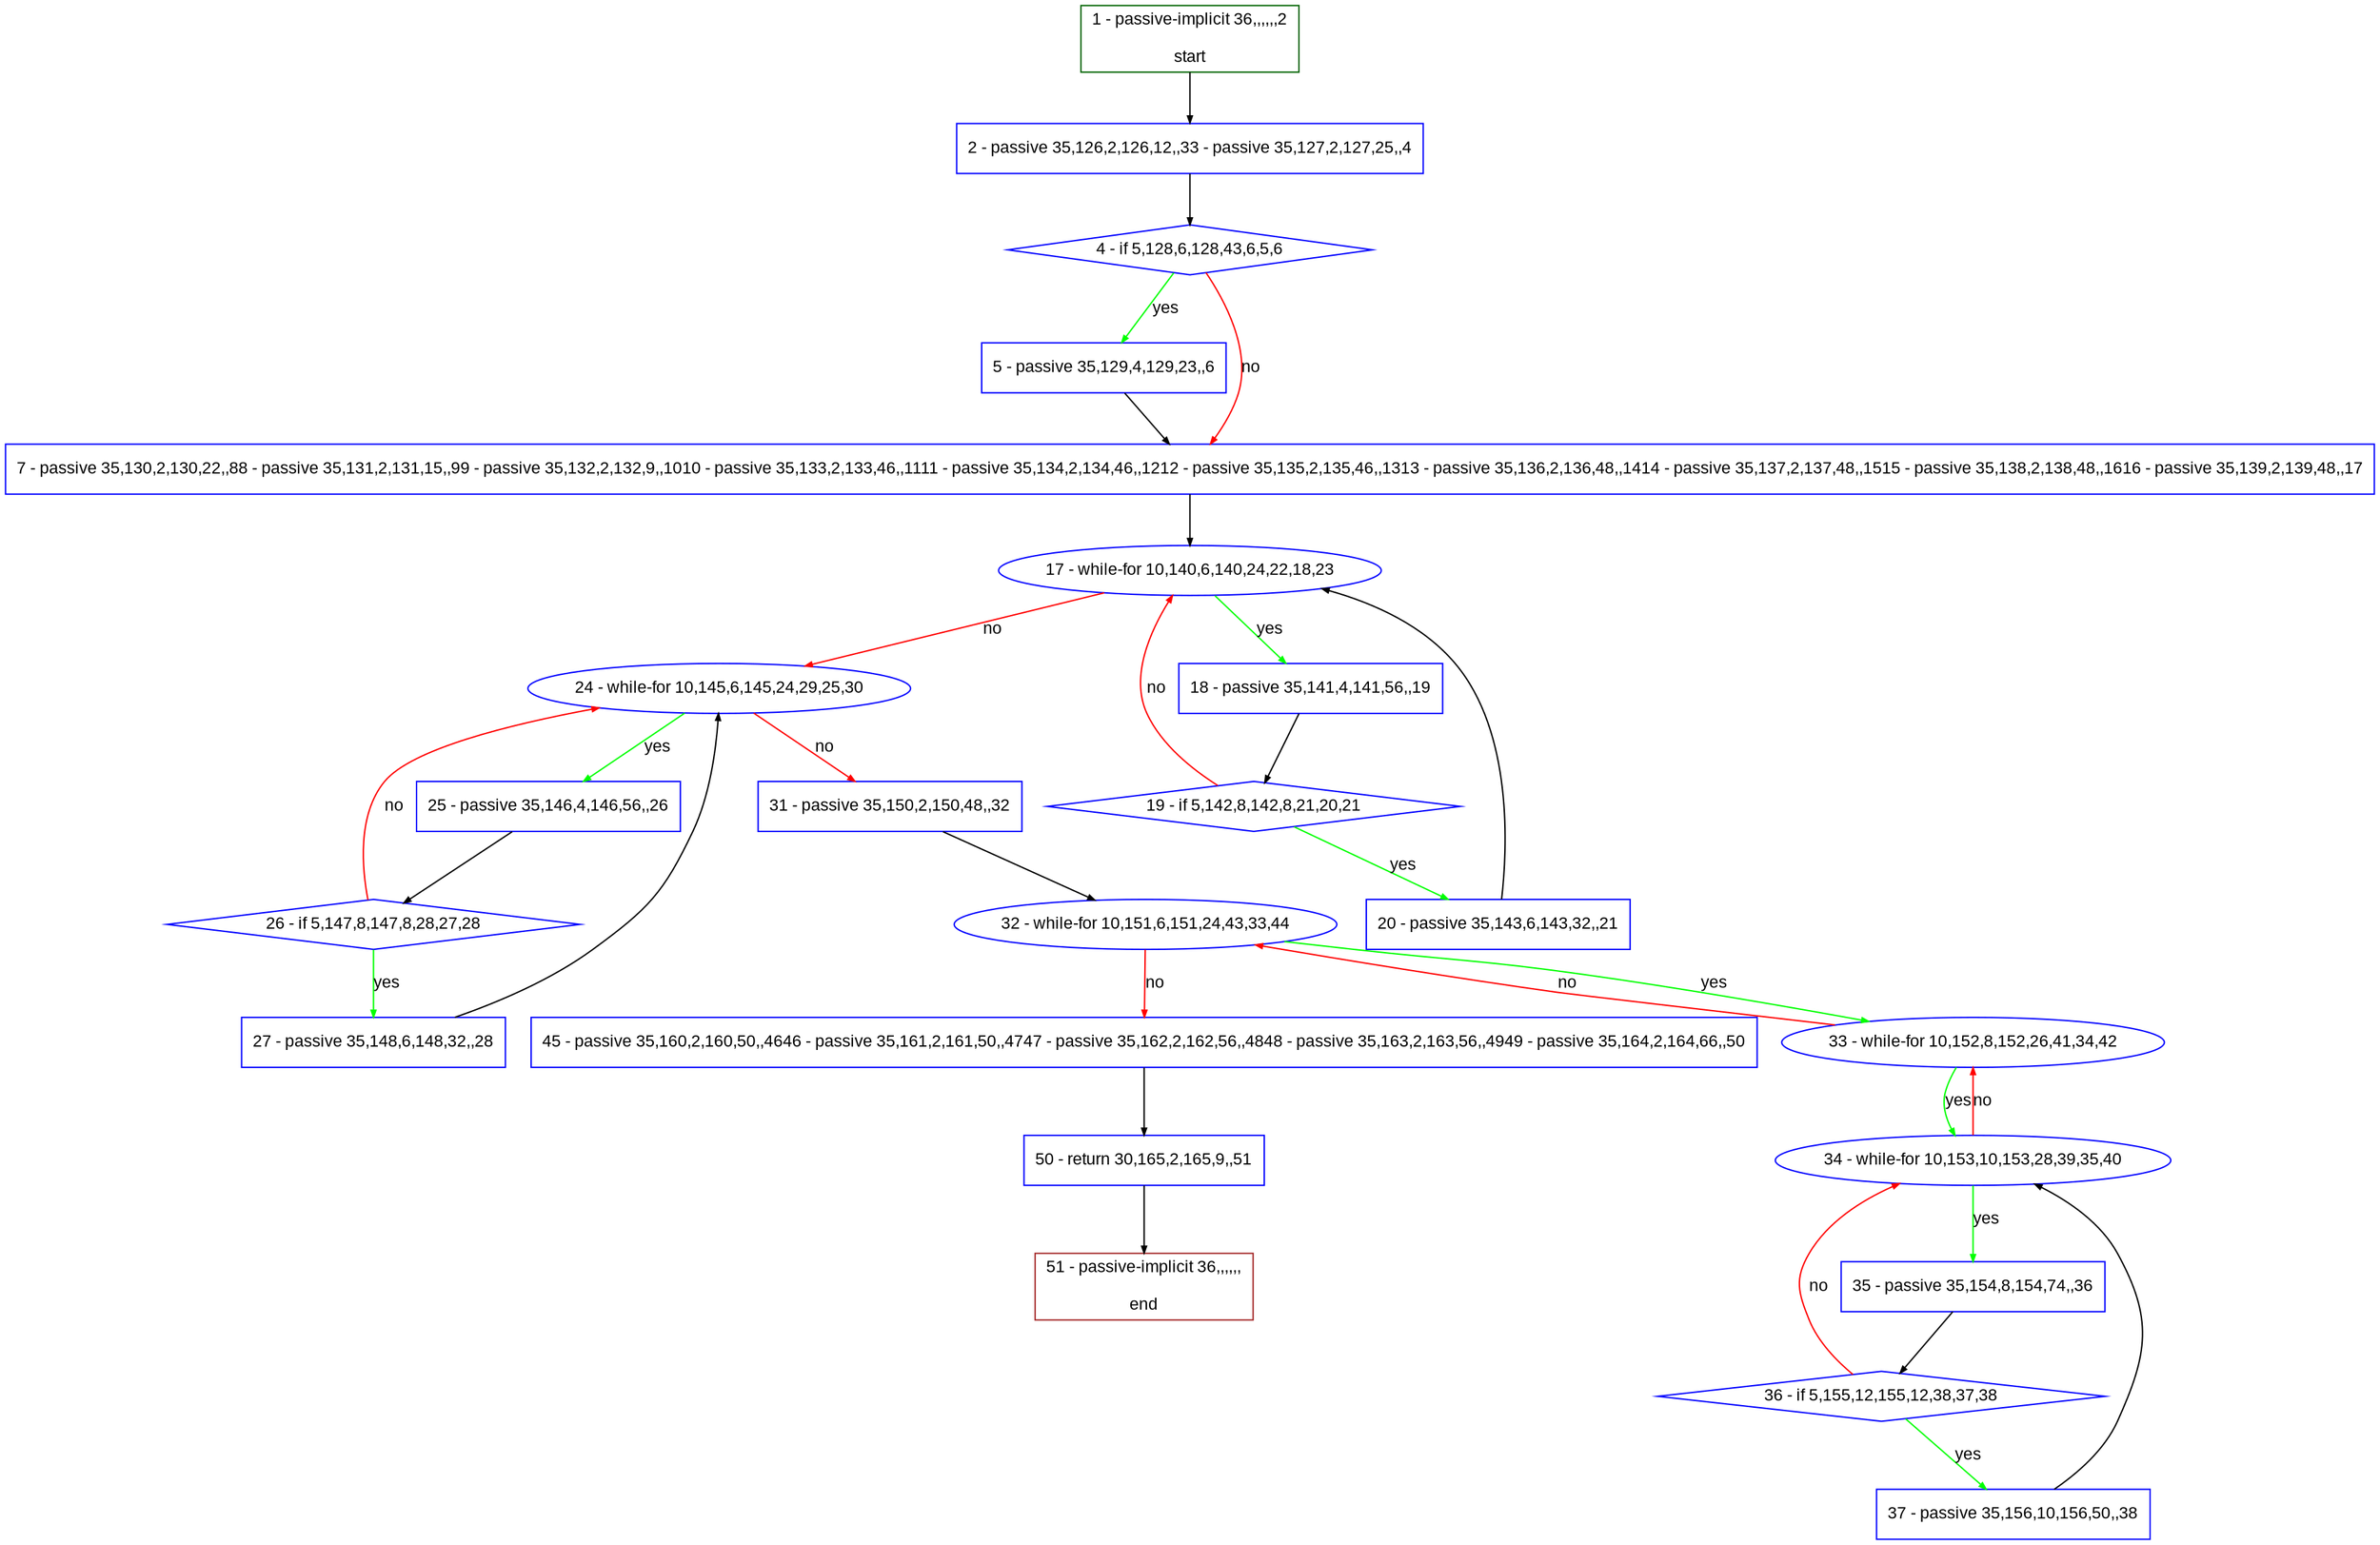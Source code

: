 digraph "" {
  graph [pack="true", label="", fontsize="12", packmode="clust", fontname="Arial", fillcolor="#FFFFCC", bgcolor="white", style="rounded,filled", compound="true"];
  node [node_initialized="no", label="", color="grey", fontsize="12", fillcolor="white", fontname="Arial", style="filled", shape="rectangle", compound="true", fixedsize="false"];
  edge [fontcolor="black", arrowhead="normal", arrowtail="none", arrowsize="0.5", ltail="", label="", color="black", fontsize="12", lhead="", fontname="Arial", dir="forward", compound="true"];
  __N1 [label="2 - passive 35,126,2,126,12,,33 - passive 35,127,2,127,25,,4", color="#0000ff", fillcolor="#ffffff", style="filled", shape="box"];
  __N2 [label="1 - passive-implicit 36,,,,,,2\n\nstart", color="#006400", fillcolor="#ffffff", style="filled", shape="box"];
  __N3 [label="4 - if 5,128,6,128,43,6,5,6", color="#0000ff", fillcolor="#ffffff", style="filled", shape="diamond"];
  __N4 [label="5 - passive 35,129,4,129,23,,6", color="#0000ff", fillcolor="#ffffff", style="filled", shape="box"];
  __N5 [label="7 - passive 35,130,2,130,22,,88 - passive 35,131,2,131,15,,99 - passive 35,132,2,132,9,,1010 - passive 35,133,2,133,46,,1111 - passive 35,134,2,134,46,,1212 - passive 35,135,2,135,46,,1313 - passive 35,136,2,136,48,,1414 - passive 35,137,2,137,48,,1515 - passive 35,138,2,138,48,,1616 - passive 35,139,2,139,48,,17", color="#0000ff", fillcolor="#ffffff", style="filled", shape="box"];
  __N6 [label="17 - while-for 10,140,6,140,24,22,18,23", color="#0000ff", fillcolor="#ffffff", style="filled", shape="oval"];
  __N7 [label="18 - passive 35,141,4,141,56,,19", color="#0000ff", fillcolor="#ffffff", style="filled", shape="box"];
  __N8 [label="24 - while-for 10,145,6,145,24,29,25,30", color="#0000ff", fillcolor="#ffffff", style="filled", shape="oval"];
  __N9 [label="19 - if 5,142,8,142,8,21,20,21", color="#0000ff", fillcolor="#ffffff", style="filled", shape="diamond"];
  __N10 [label="20 - passive 35,143,6,143,32,,21", color="#0000ff", fillcolor="#ffffff", style="filled", shape="box"];
  __N11 [label="25 - passive 35,146,4,146,56,,26", color="#0000ff", fillcolor="#ffffff", style="filled", shape="box"];
  __N12 [label="31 - passive 35,150,2,150,48,,32", color="#0000ff", fillcolor="#ffffff", style="filled", shape="box"];
  __N13 [label="26 - if 5,147,8,147,8,28,27,28", color="#0000ff", fillcolor="#ffffff", style="filled", shape="diamond"];
  __N14 [label="27 - passive 35,148,6,148,32,,28", color="#0000ff", fillcolor="#ffffff", style="filled", shape="box"];
  __N15 [label="32 - while-for 10,151,6,151,24,43,33,44", color="#0000ff", fillcolor="#ffffff", style="filled", shape="oval"];
  __N16 [label="33 - while-for 10,152,8,152,26,41,34,42", color="#0000ff", fillcolor="#ffffff", style="filled", shape="oval"];
  __N17 [label="45 - passive 35,160,2,160,50,,4646 - passive 35,161,2,161,50,,4747 - passive 35,162,2,162,56,,4848 - passive 35,163,2,163,56,,4949 - passive 35,164,2,164,66,,50", color="#0000ff", fillcolor="#ffffff", style="filled", shape="box"];
  __N18 [label="34 - while-for 10,153,10,153,28,39,35,40", color="#0000ff", fillcolor="#ffffff", style="filled", shape="oval"];
  __N19 [label="35 - passive 35,154,8,154,74,,36", color="#0000ff", fillcolor="#ffffff", style="filled", shape="box"];
  __N20 [label="36 - if 5,155,12,155,12,38,37,38", color="#0000ff", fillcolor="#ffffff", style="filled", shape="diamond"];
  __N21 [label="37 - passive 35,156,10,156,50,,38", color="#0000ff", fillcolor="#ffffff", style="filled", shape="box"];
  __N22 [label="50 - return 30,165,2,165,9,,51", color="#0000ff", fillcolor="#ffffff", style="filled", shape="box"];
  __N23 [label="51 - passive-implicit 36,,,,,,\n\nend", color="#a52a2a", fillcolor="#ffffff", style="filled", shape="box"];
  __N2 -> __N1 [arrowhead="normal", arrowtail="none", color="#000000", label="", dir="forward"];
  __N1 -> __N3 [arrowhead="normal", arrowtail="none", color="#000000", label="", dir="forward"];
  __N3 -> __N4 [arrowhead="normal", arrowtail="none", color="#00ff00", label="yes", dir="forward"];
  __N3 -> __N5 [arrowhead="normal", arrowtail="none", color="#ff0000", label="no", dir="forward"];
  __N4 -> __N5 [arrowhead="normal", arrowtail="none", color="#000000", label="", dir="forward"];
  __N5 -> __N6 [arrowhead="normal", arrowtail="none", color="#000000", label="", dir="forward"];
  __N6 -> __N7 [arrowhead="normal", arrowtail="none", color="#00ff00", label="yes", dir="forward"];
  __N6 -> __N8 [arrowhead="normal", arrowtail="none", color="#ff0000", label="no", dir="forward"];
  __N7 -> __N9 [arrowhead="normal", arrowtail="none", color="#000000", label="", dir="forward"];
  __N9 -> __N6 [arrowhead="normal", arrowtail="none", color="#ff0000", label="no", dir="forward"];
  __N9 -> __N10 [arrowhead="normal", arrowtail="none", color="#00ff00", label="yes", dir="forward"];
  __N10 -> __N6 [arrowhead="normal", arrowtail="none", color="#000000", label="", dir="forward"];
  __N8 -> __N11 [arrowhead="normal", arrowtail="none", color="#00ff00", label="yes", dir="forward"];
  __N8 -> __N12 [arrowhead="normal", arrowtail="none", color="#ff0000", label="no", dir="forward"];
  __N11 -> __N13 [arrowhead="normal", arrowtail="none", color="#000000", label="", dir="forward"];
  __N13 -> __N8 [arrowhead="normal", arrowtail="none", color="#ff0000", label="no", dir="forward"];
  __N13 -> __N14 [arrowhead="normal", arrowtail="none", color="#00ff00", label="yes", dir="forward"];
  __N14 -> __N8 [arrowhead="normal", arrowtail="none", color="#000000", label="", dir="forward"];
  __N12 -> __N15 [arrowhead="normal", arrowtail="none", color="#000000", label="", dir="forward"];
  __N15 -> __N16 [arrowhead="normal", arrowtail="none", color="#00ff00", label="yes", dir="forward"];
  __N16 -> __N15 [arrowhead="normal", arrowtail="none", color="#ff0000", label="no", dir="forward"];
  __N15 -> __N17 [arrowhead="normal", arrowtail="none", color="#ff0000", label="no", dir="forward"];
  __N16 -> __N18 [arrowhead="normal", arrowtail="none", color="#00ff00", label="yes", dir="forward"];
  __N18 -> __N16 [arrowhead="normal", arrowtail="none", color="#ff0000", label="no", dir="forward"];
  __N18 -> __N19 [arrowhead="normal", arrowtail="none", color="#00ff00", label="yes", dir="forward"];
  __N19 -> __N20 [arrowhead="normal", arrowtail="none", color="#000000", label="", dir="forward"];
  __N20 -> __N18 [arrowhead="normal", arrowtail="none", color="#ff0000", label="no", dir="forward"];
  __N20 -> __N21 [arrowhead="normal", arrowtail="none", color="#00ff00", label="yes", dir="forward"];
  __N21 -> __N18 [arrowhead="normal", arrowtail="none", color="#000000", label="", dir="forward"];
  __N17 -> __N22 [arrowhead="normal", arrowtail="none", color="#000000", label="", dir="forward"];
  __N22 -> __N23 [arrowhead="normal", arrowtail="none", color="#000000", label="", dir="forward"];
}

